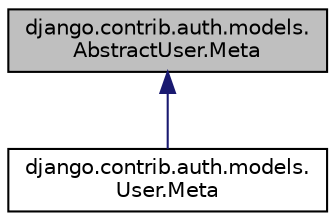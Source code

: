 digraph "django.contrib.auth.models.AbstractUser.Meta"
{
 // LATEX_PDF_SIZE
  edge [fontname="Helvetica",fontsize="10",labelfontname="Helvetica",labelfontsize="10"];
  node [fontname="Helvetica",fontsize="10",shape=record];
  Node1 [label="django.contrib.auth.models.\lAbstractUser.Meta",height=0.2,width=0.4,color="black", fillcolor="grey75", style="filled", fontcolor="black",tooltip=" "];
  Node1 -> Node2 [dir="back",color="midnightblue",fontsize="10",style="solid",fontname="Helvetica"];
  Node2 [label="django.contrib.auth.models.\lUser.Meta",height=0.2,width=0.4,color="black", fillcolor="white", style="filled",URL="$classdjango_1_1contrib_1_1auth_1_1models_1_1_user_1_1_meta.html",tooltip=" "];
}
